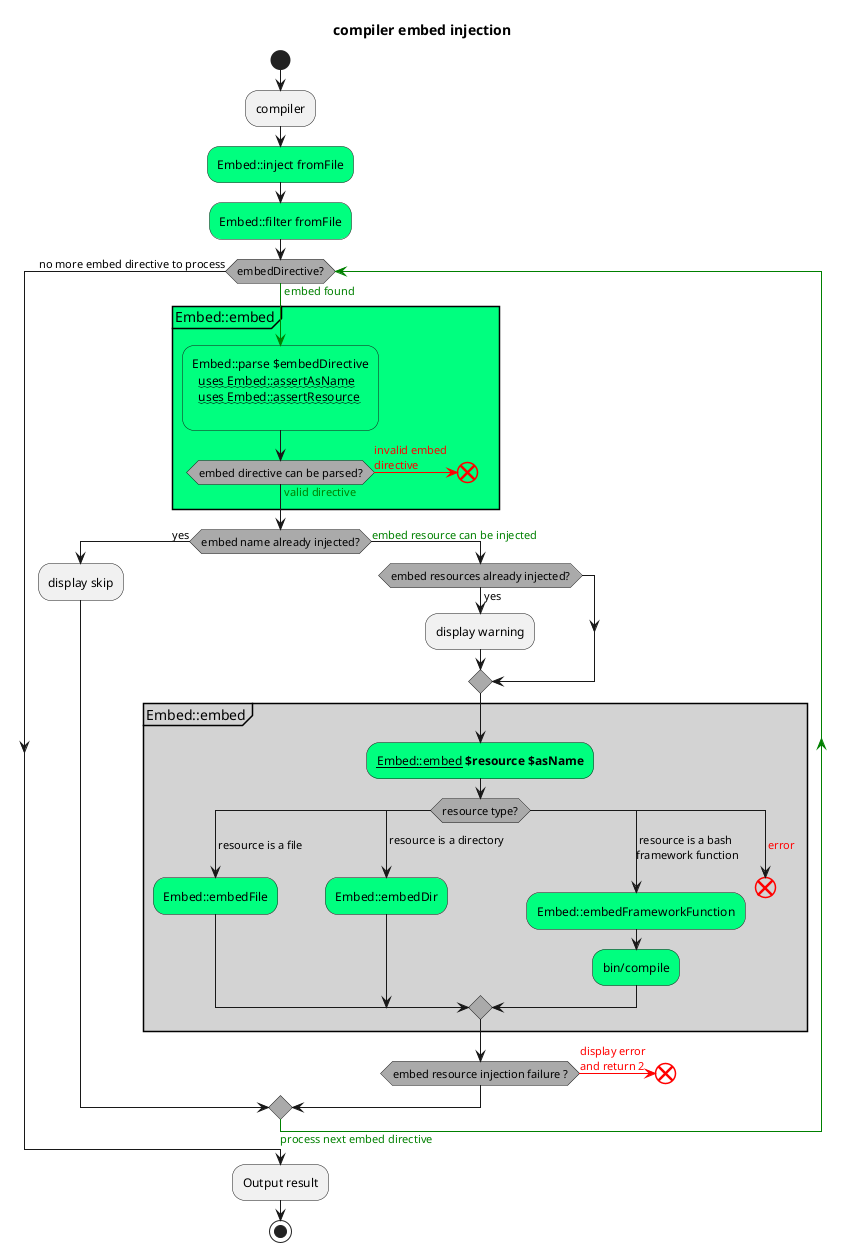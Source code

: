 @startuml "compilerEmbedInjection"
title compiler embed injection
skinparam {
  ' https://github.com/plantuml/plantuml/blob/49115dfc7d4156961e5b49a81c09b474daa79823/src/net/sourceforge/plantuml/style/FromSkinparamToStyle.java#L145
  activityDiamondBackgroundColor #AAAAAA
  activityEndColor #red
}
start

:compiler;

#SpringGreen:Embed::inject fromFile;

#SpringGreen:Embed::filter fromFile;
while (embedDirective?) is (<color:green>embed found)
  -[#green]->
  partition Embed::embed #SpringGreen {
    #SpringGreen:Embed::parse $embedDirective
      ~~uses Embed::assertAsName~~
      ~~uses Embed::assertResource~~
    ;
    if (embed directive can be parsed?) is (<color:green>valid directive) then
      -[#green]->
    else (<color:red>invalid embed\n<color:red>directive)
      -[#red]->
      end
    endif
    -[#green]->
  }

  if (embed name already injected?) then (yes)
    :display skip;
  else (<color:green>embed resource can be injected)
    if (embed resources already injected?) then (yes)
      :display warning;
    endif
    partition Embed::embed #LightGray {
      #SpringGreen:__Embed::embed__ **$resource** **$asName**;
      switch (resource type?)
      case ( resource is a file )
        #SpringGreen:Embed::embedFile;
      case ( resource is a directory )
        #SpringGreen:Embed::embedDir;
      case ( resource is a bash\nframework function )
        #SpringGreen:Embed::embedFrameworkFunction;
        #SpringGreen:bin/compile;
      case ( <color:red>error )
        -[#red]->
        end
      endswitch
    }
    if (embed resource injection failure ?) then
      -[#red]-> <color:red>display error\n<color:red>and return 2;
      end
    else
      -[#green]->
    endif

  endif
  -[#green]-> <color:green>process next embed directive;

endwhile (no more embed directive to process)

:Output result;

stop
@enduml
